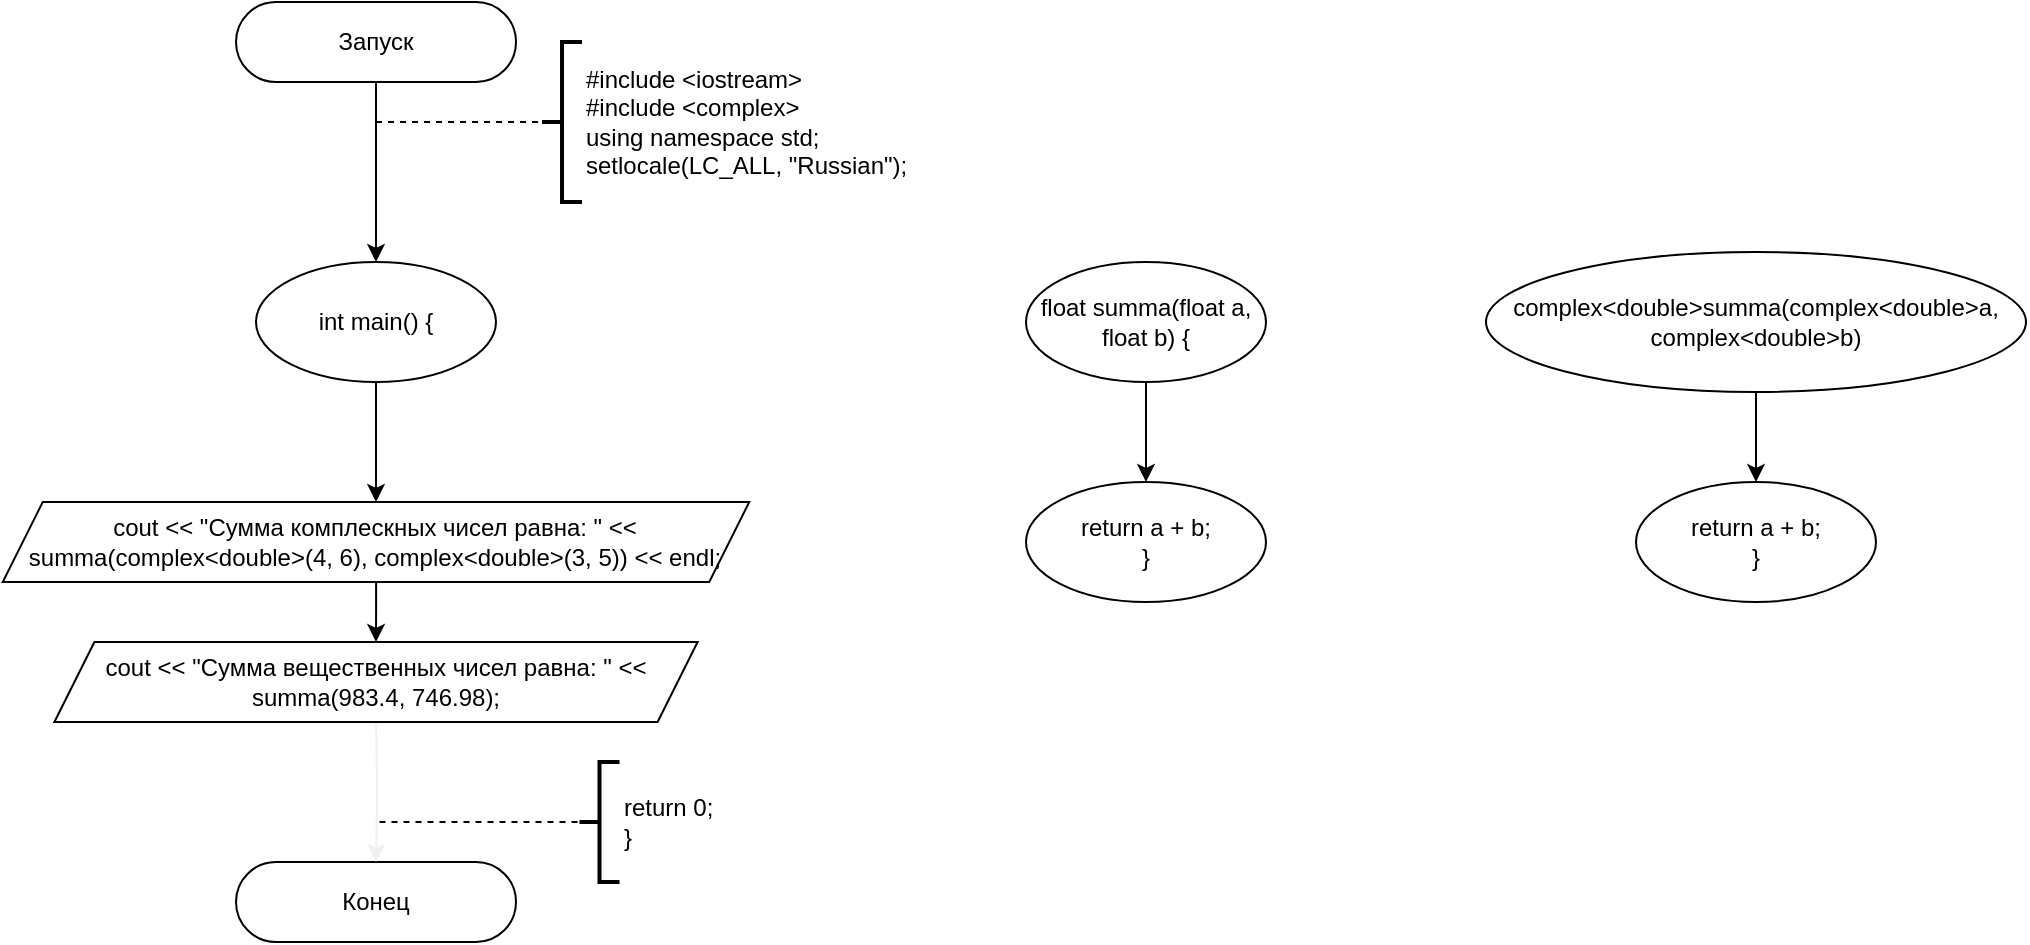 <mxfile>
    <diagram id="tr8WCDj-hul7nBdrf4UF" name="Страница 1">
        <mxGraphModel dx="713" dy="718" grid="1" gridSize="10" guides="1" tooltips="1" connect="0" arrows="1" fold="1" page="1" pageScale="1" pageWidth="827" pageHeight="1169" math="0" shadow="0">
            <root>
                <mxCell id="0"/>
                <mxCell id="1" parent="0"/>
                <mxCell id="2" style="edgeStyle=orthogonalEdgeStyle;rounded=0;orthogonalLoop=1;jettySize=auto;html=1;" parent="1" source="3" edge="1">
                    <mxGeometry relative="1" as="geometry">
                        <mxPoint x="375" y="150" as="targetPoint"/>
                    </mxGeometry>
                </mxCell>
                <mxCell id="3" value="Запуск" style="rounded=1;whiteSpace=wrap;html=1;arcSize=50;" parent="1" vertex="1">
                    <mxGeometry x="305" y="20" width="140" height="40" as="geometry"/>
                </mxCell>
                <mxCell id="5" value="#include &amp;lt;iostream&amp;gt;&lt;br&gt;#include &amp;lt;complex&amp;gt;&lt;br&gt;using namespace std;&lt;br&gt;setlocale(LC_ALL, &quot;Russian&quot;);" style="strokeWidth=2;html=1;shape=mxgraph.flowchart.annotation_2;align=left;labelPosition=right;pointerEvents=1;" parent="1" vertex="1">
                    <mxGeometry x="458.01" y="40" width="20" height="80" as="geometry"/>
                </mxCell>
                <mxCell id="6" value="" style="endArrow=none;dashed=1;html=1;entryX=0;entryY=0.5;entryDx=0;entryDy=0;entryPerimeter=0;" parent="1" target="5" edge="1">
                    <mxGeometry width="50" height="50" relative="1" as="geometry">
                        <mxPoint x="375" y="80" as="sourcePoint"/>
                        <mxPoint x="465" y="70" as="targetPoint"/>
                    </mxGeometry>
                </mxCell>
                <mxCell id="7" value="Конец" style="rounded=1;whiteSpace=wrap;html=1;arcSize=50;" parent="1" vertex="1">
                    <mxGeometry x="305" y="450" width="140" height="40" as="geometry"/>
                </mxCell>
                <mxCell id="10" value="return 0;&lt;br&gt;}" style="strokeWidth=2;html=1;shape=mxgraph.flowchart.annotation_2;align=left;labelPosition=right;pointerEvents=1;" parent="1" vertex="1">
                    <mxGeometry x="476.75" y="400" width="20" height="60" as="geometry"/>
                </mxCell>
                <mxCell id="11" value="" style="endArrow=none;dashed=1;html=1;entryX=0;entryY=0.5;entryDx=0;entryDy=0;entryPerimeter=0;" parent="1" edge="1">
                    <mxGeometry width="50" height="50" relative="1" as="geometry">
                        <mxPoint x="376.75" y="430" as="sourcePoint"/>
                        <mxPoint x="476.75" y="430" as="targetPoint"/>
                    </mxGeometry>
                </mxCell>
                <mxCell id="307" style="edgeStyle=orthogonalEdgeStyle;rounded=0;html=1;strokeColor=#f0f0f0;" parent="1" target="7" edge="1">
                    <mxGeometry relative="1" as="geometry">
                        <mxPoint x="375.05" y="380" as="sourcePoint"/>
                    </mxGeometry>
                </mxCell>
                <mxCell id="356" style="edgeStyle=none;html=1;rounded=0;" edge="1" parent="1" source="354" target="355">
                    <mxGeometry relative="1" as="geometry"/>
                </mxCell>
                <mxCell id="354" value="int main() {" style="ellipse;whiteSpace=wrap;html=1;" vertex="1" parent="1">
                    <mxGeometry x="315" y="150" width="120" height="60" as="geometry"/>
                </mxCell>
                <mxCell id="358" value="" style="edgeStyle=orthogonalEdgeStyle;rounded=0;html=1;" edge="1" parent="1" source="355" target="357">
                    <mxGeometry relative="1" as="geometry"/>
                </mxCell>
                <mxCell id="355" value="cout &amp;lt;&amp;lt; &quot;Сумма комплескных чисел равна: &quot; &amp;lt;&amp;lt; summa(complex&amp;lt;double&amp;gt;(4, 6), complex&amp;lt;double&amp;gt;(3, 5)) &amp;lt;&amp;lt; endl;" style="shape=parallelogram;perimeter=parallelogramPerimeter;whiteSpace=wrap;html=1;fixedSize=1;" vertex="1" parent="1">
                    <mxGeometry x="188.38" y="270" width="373.25" height="40" as="geometry"/>
                </mxCell>
                <mxCell id="357" value="&lt;div&gt;&lt;span&gt;&#9;&lt;/span&gt;cout &amp;lt;&amp;lt; &quot;Сумма вещественных чисел равна: &quot; &amp;lt;&amp;lt; summa(983.4, 746.98);&lt;/div&gt;" style="shape=parallelogram;perimeter=parallelogramPerimeter;whiteSpace=wrap;html=1;fixedSize=1;" vertex="1" parent="1">
                    <mxGeometry x="214.19" y="340" width="321.62" height="40" as="geometry"/>
                </mxCell>
                <mxCell id="362" style="edgeStyle=orthogonalEdgeStyle;rounded=0;html=1;" edge="1" parent="1" source="359" target="361">
                    <mxGeometry relative="1" as="geometry"/>
                </mxCell>
                <mxCell id="359" value="&lt;div&gt;float summa(float a, float b) {&lt;/div&gt;" style="ellipse;whiteSpace=wrap;html=1;" vertex="1" parent="1">
                    <mxGeometry x="700" y="150" width="120" height="60" as="geometry"/>
                </mxCell>
                <mxCell id="364" style="edgeStyle=orthogonalEdgeStyle;rounded=0;html=1;" edge="1" parent="1" source="360" target="363">
                    <mxGeometry relative="1" as="geometry"/>
                </mxCell>
                <mxCell id="360" value="&lt;div&gt;complex&amp;lt;double&amp;gt;summa(complex&amp;lt;double&amp;gt;a, complex&amp;lt;double&amp;gt;b)&lt;/div&gt;" style="ellipse;whiteSpace=wrap;html=1;" vertex="1" parent="1">
                    <mxGeometry x="930" y="145" width="270" height="70" as="geometry"/>
                </mxCell>
                <mxCell id="361" value="&lt;div&gt;return a + b;&lt;/div&gt;&lt;div&gt;}&lt;/div&gt;" style="ellipse;whiteSpace=wrap;html=1;" vertex="1" parent="1">
                    <mxGeometry x="700" y="260" width="120" height="60" as="geometry"/>
                </mxCell>
                <mxCell id="363" value="&lt;div&gt;return a + b;&lt;/div&gt;&lt;div&gt;}&lt;/div&gt;" style="ellipse;whiteSpace=wrap;html=1;" vertex="1" parent="1">
                    <mxGeometry x="1005" y="260" width="120" height="60" as="geometry"/>
                </mxCell>
            </root>
        </mxGraphModel>
    </diagram>
</mxfile>